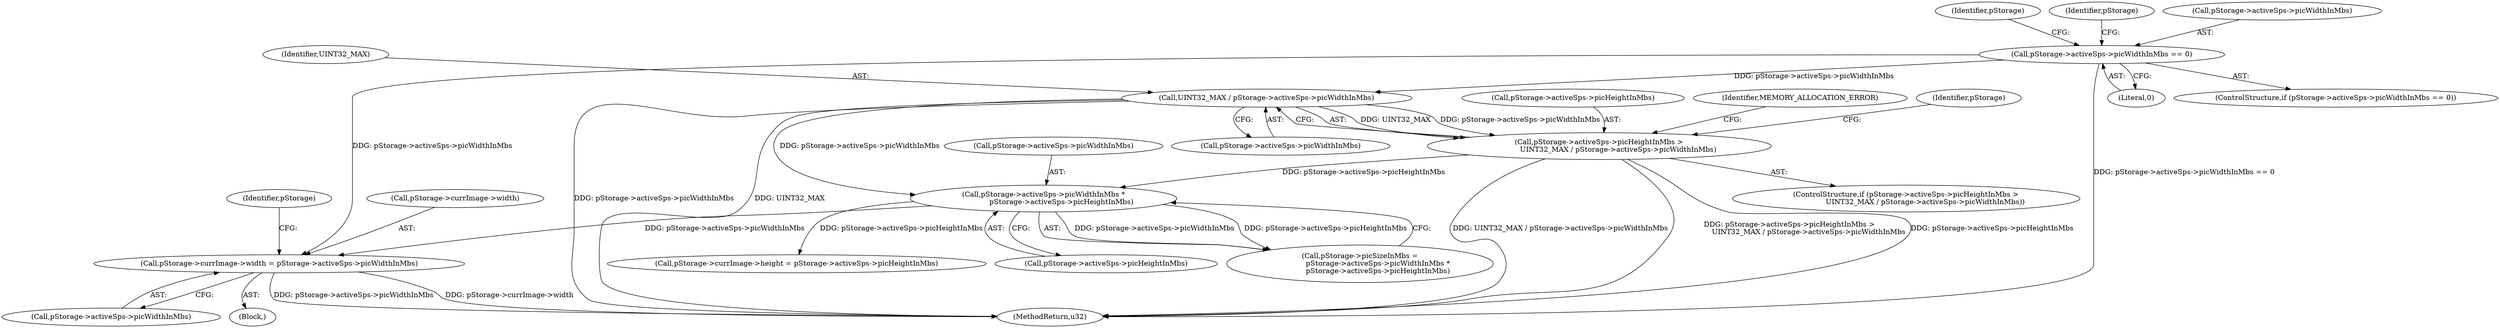 digraph "0_Android_60547808ca4e9cfac50028c00c58a6ceb2319301@pointer" {
"1000262" [label="(Call,pStorage->currImage->width = pStorage->activeSps->picWidthInMbs)"];
"1000251" [label="(Call,pStorage->activeSps->picWidthInMbs *\n                pStorage->activeSps->picHeightInMbs)"];
"1000235" [label="(Call,UINT32_MAX / pStorage->activeSps->picWidthInMbs)"];
"1000214" [label="(Call,pStorage->activeSps->picWidthInMbs == 0)"];
"1000229" [label="(Call,pStorage->activeSps->picHeightInMbs >\n                 UINT32_MAX / pStorage->activeSps->picWidthInMbs)"];
"1000224" [label="(Identifier,pStorage)"];
"1000220" [label="(Literal,0)"];
"1000247" [label="(Call,pStorage->picSizeInMbs =\n                pStorage->activeSps->picWidthInMbs *\n                pStorage->activeSps->picHeightInMbs)"];
"1000257" [label="(Call,pStorage->activeSps->picHeightInMbs)"];
"1000232" [label="(Identifier,pStorage)"];
"1000273" [label="(Call,pStorage->currImage->height = pStorage->activeSps->picHeightInMbs)"];
"1000252" [label="(Call,pStorage->activeSps->picWidthInMbs)"];
"1000215" [label="(Call,pStorage->activeSps->picWidthInMbs)"];
"1000249" [label="(Identifier,pStorage)"];
"1000213" [label="(ControlStructure,if (pStorage->activeSps->picWidthInMbs == 0))"];
"1000251" [label="(Call,pStorage->activeSps->picWidthInMbs *\n                pStorage->activeSps->picHeightInMbs)"];
"1000214" [label="(Call,pStorage->activeSps->picWidthInMbs == 0)"];
"1000230" [label="(Call,pStorage->activeSps->picHeightInMbs)"];
"1000237" [label="(Call,pStorage->activeSps->picWidthInMbs)"];
"1000178" [label="(Block,)"];
"1000229" [label="(Call,pStorage->activeSps->picHeightInMbs >\n                 UINT32_MAX / pStorage->activeSps->picWidthInMbs)"];
"1000235" [label="(Call,UINT32_MAX / pStorage->activeSps->picWidthInMbs)"];
"1000228" [label="(ControlStructure,if (pStorage->activeSps->picHeightInMbs >\n                 UINT32_MAX / pStorage->activeSps->picWidthInMbs))"];
"1000244" [label="(Identifier,MEMORY_ALLOCATION_ERROR)"];
"1000268" [label="(Call,pStorage->activeSps->picWidthInMbs)"];
"1000263" [label="(Call,pStorage->currImage->width)"];
"1000276" [label="(Identifier,pStorage)"];
"1000262" [label="(Call,pStorage->currImage->width = pStorage->activeSps->picWidthInMbs)"];
"1000236" [label="(Identifier,UINT32_MAX)"];
"1000568" [label="(MethodReturn,u32)"];
"1000262" -> "1000178"  [label="AST: "];
"1000262" -> "1000268"  [label="CFG: "];
"1000263" -> "1000262"  [label="AST: "];
"1000268" -> "1000262"  [label="AST: "];
"1000276" -> "1000262"  [label="CFG: "];
"1000262" -> "1000568"  [label="DDG: pStorage->activeSps->picWidthInMbs"];
"1000262" -> "1000568"  [label="DDG: pStorage->currImage->width"];
"1000251" -> "1000262"  [label="DDG: pStorage->activeSps->picWidthInMbs"];
"1000214" -> "1000262"  [label="DDG: pStorage->activeSps->picWidthInMbs"];
"1000251" -> "1000247"  [label="AST: "];
"1000251" -> "1000257"  [label="CFG: "];
"1000252" -> "1000251"  [label="AST: "];
"1000257" -> "1000251"  [label="AST: "];
"1000247" -> "1000251"  [label="CFG: "];
"1000251" -> "1000247"  [label="DDG: pStorage->activeSps->picWidthInMbs"];
"1000251" -> "1000247"  [label="DDG: pStorage->activeSps->picHeightInMbs"];
"1000235" -> "1000251"  [label="DDG: pStorage->activeSps->picWidthInMbs"];
"1000229" -> "1000251"  [label="DDG: pStorage->activeSps->picHeightInMbs"];
"1000251" -> "1000273"  [label="DDG: pStorage->activeSps->picHeightInMbs"];
"1000235" -> "1000229"  [label="AST: "];
"1000235" -> "1000237"  [label="CFG: "];
"1000236" -> "1000235"  [label="AST: "];
"1000237" -> "1000235"  [label="AST: "];
"1000229" -> "1000235"  [label="CFG: "];
"1000235" -> "1000568"  [label="DDG: pStorage->activeSps->picWidthInMbs"];
"1000235" -> "1000568"  [label="DDG: UINT32_MAX"];
"1000235" -> "1000229"  [label="DDG: UINT32_MAX"];
"1000235" -> "1000229"  [label="DDG: pStorage->activeSps->picWidthInMbs"];
"1000214" -> "1000235"  [label="DDG: pStorage->activeSps->picWidthInMbs"];
"1000214" -> "1000213"  [label="AST: "];
"1000214" -> "1000220"  [label="CFG: "];
"1000215" -> "1000214"  [label="AST: "];
"1000220" -> "1000214"  [label="AST: "];
"1000224" -> "1000214"  [label="CFG: "];
"1000232" -> "1000214"  [label="CFG: "];
"1000214" -> "1000568"  [label="DDG: pStorage->activeSps->picWidthInMbs == 0"];
"1000229" -> "1000228"  [label="AST: "];
"1000230" -> "1000229"  [label="AST: "];
"1000244" -> "1000229"  [label="CFG: "];
"1000249" -> "1000229"  [label="CFG: "];
"1000229" -> "1000568"  [label="DDG: UINT32_MAX / pStorage->activeSps->picWidthInMbs"];
"1000229" -> "1000568"  [label="DDG: pStorage->activeSps->picHeightInMbs >\n                 UINT32_MAX / pStorage->activeSps->picWidthInMbs"];
"1000229" -> "1000568"  [label="DDG: pStorage->activeSps->picHeightInMbs"];
}
